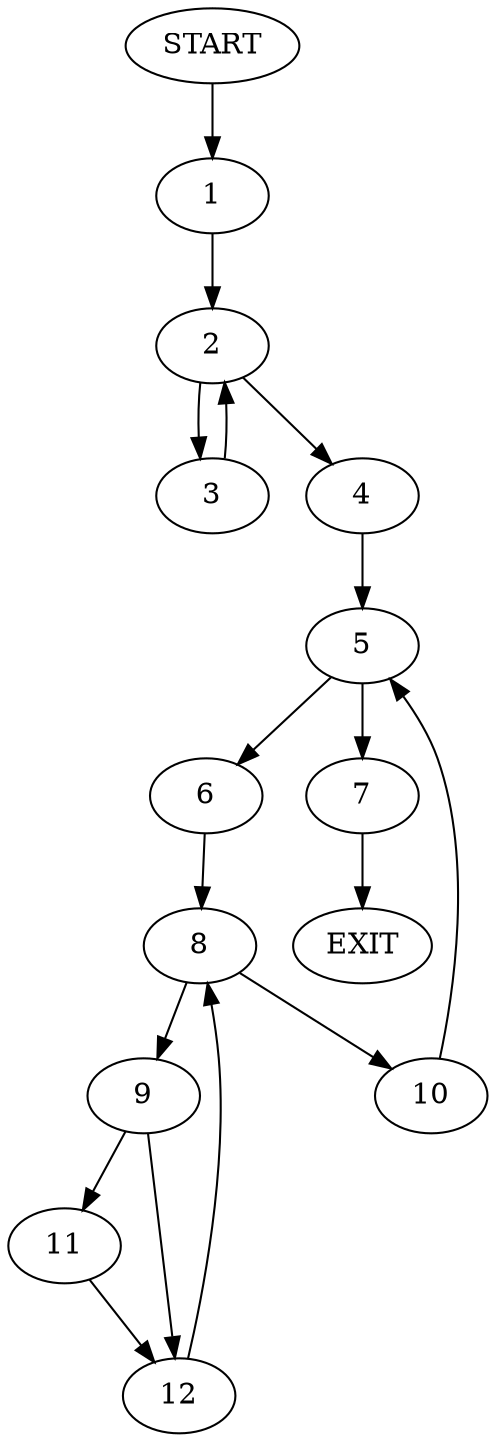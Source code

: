 digraph {
0 [label="START"]
13 [label="EXIT"]
0 -> 1
1 -> 2
2 -> 3
2 -> 4
4 -> 5
3 -> 2
5 -> 6
5 -> 7
7 -> 13
6 -> 8
8 -> 9
8 -> 10
10 -> 5
9 -> 11
9 -> 12
12 -> 8
11 -> 12
}
